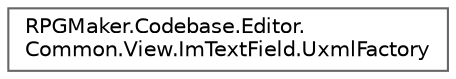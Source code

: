 digraph "クラス階層図"
{
 // LATEX_PDF_SIZE
  bgcolor="transparent";
  edge [fontname=Helvetica,fontsize=10,labelfontname=Helvetica,labelfontsize=10];
  node [fontname=Helvetica,fontsize=10,shape=box,height=0.2,width=0.4];
  rankdir="LR";
  Node0 [id="Node000000",label="RPGMaker.Codebase.Editor.\lCommon.View.ImTextField.UxmlFactory",height=0.2,width=0.4,color="grey40", fillcolor="white", style="filled",URL="$d5/de9/class_r_p_g_maker_1_1_codebase_1_1_editor_1_1_common_1_1_view_1_1_im_text_field_1_1_uxml_factory.html",tooltip=" "];
}
